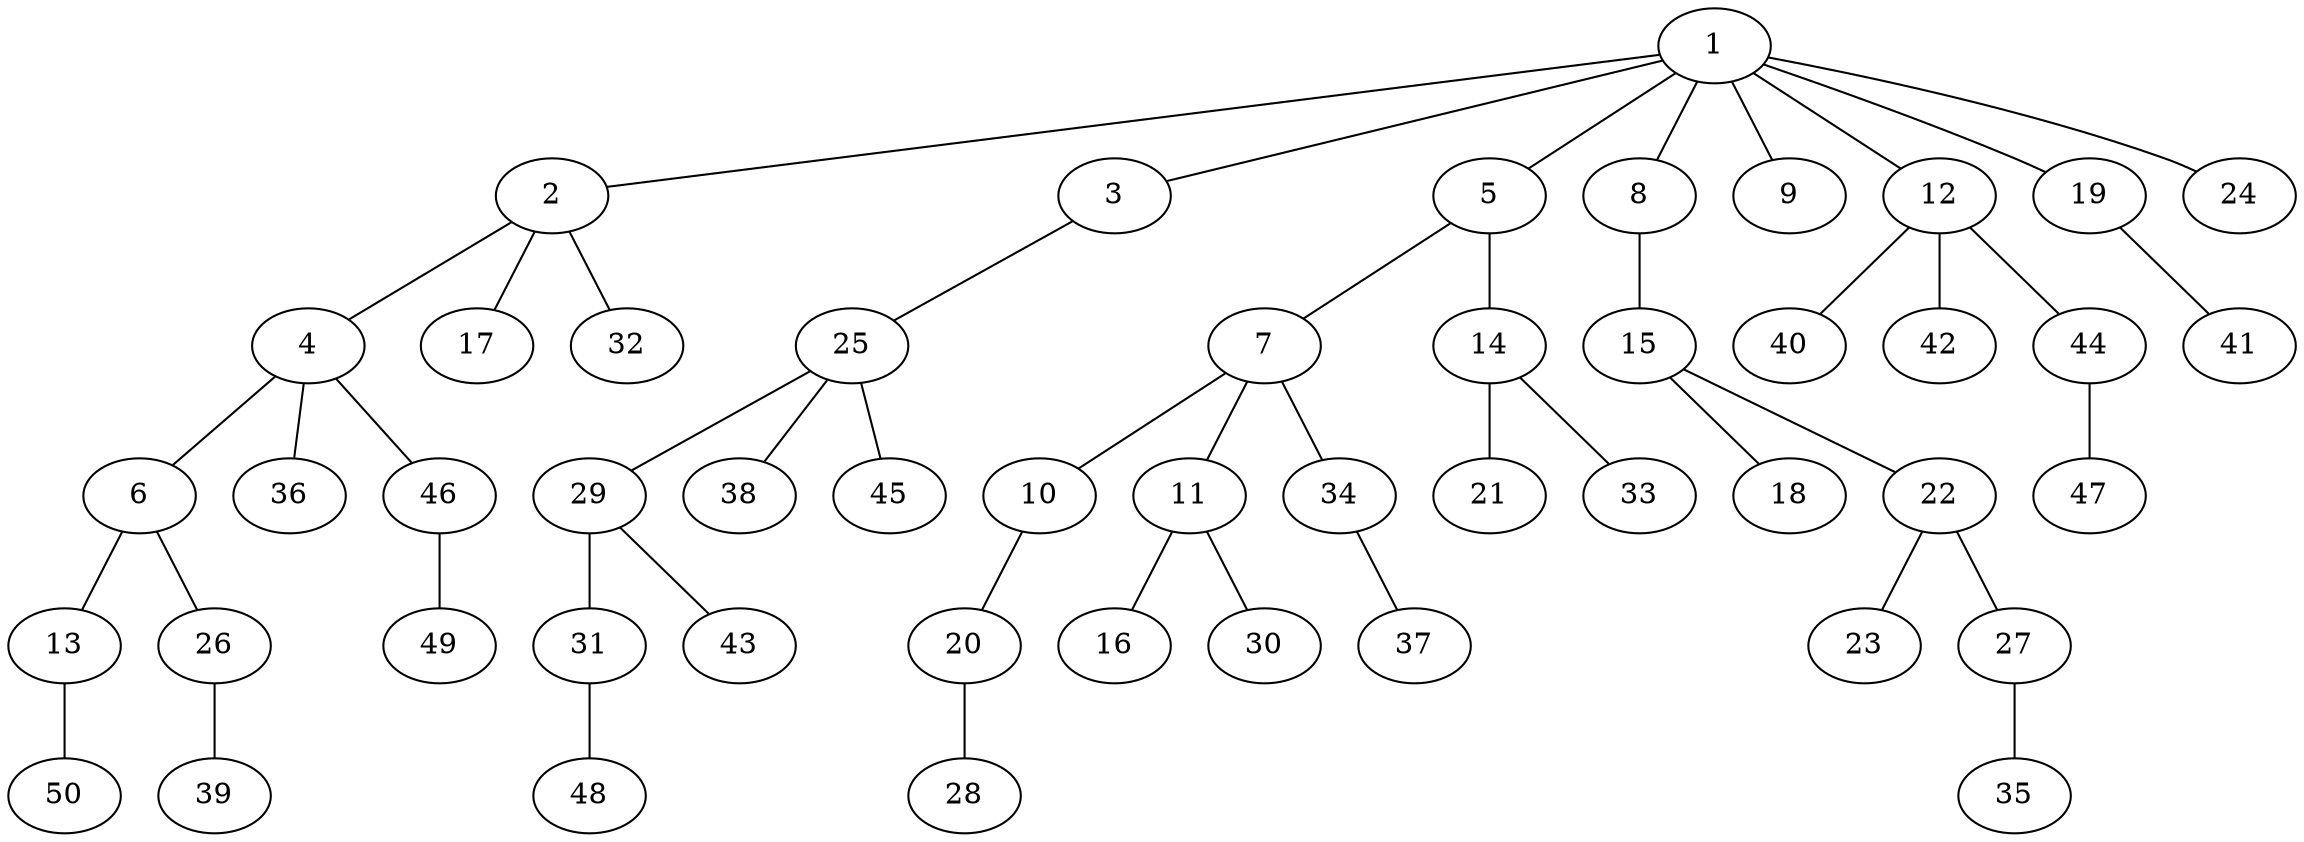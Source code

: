graph graphname {1--2
1--3
1--5
1--8
1--9
1--12
1--19
1--24
2--4
2--17
2--32
3--25
4--6
4--36
4--46
5--7
5--14
6--13
6--26
7--10
7--11
7--34
8--15
10--20
11--16
11--30
12--40
12--42
12--44
13--50
14--21
14--33
15--18
15--22
19--41
20--28
22--23
22--27
25--29
25--38
25--45
26--39
27--35
29--31
29--43
31--48
34--37
44--47
46--49
}